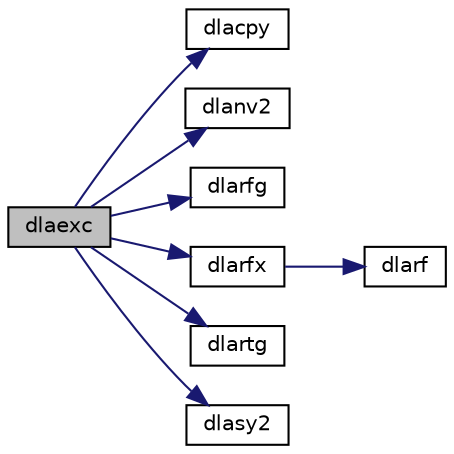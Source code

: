digraph "dlaexc"
{
 // LATEX_PDF_SIZE
  edge [fontname="Helvetica",fontsize="10",labelfontname="Helvetica",labelfontsize="10"];
  node [fontname="Helvetica",fontsize="10",shape=record];
  rankdir="LR";
  Node1 [label="dlaexc",height=0.2,width=0.4,color="black", fillcolor="grey75", style="filled", fontcolor="black",tooltip="DLAEXC swaps adjacent diagonal blocks of a real upper quasi-triangular matrix in Schur canonical form..."];
  Node1 -> Node2 [color="midnightblue",fontsize="10",style="solid",fontname="Helvetica"];
  Node2 [label="dlacpy",height=0.2,width=0.4,color="black", fillcolor="white", style="filled",URL="$dlacpy_8f.html#a7eb8731ffab2734378157c40964bf788",tooltip="DLACPY copies all or part of one two-dimensional array to another."];
  Node1 -> Node3 [color="midnightblue",fontsize="10",style="solid",fontname="Helvetica"];
  Node3 [label="dlanv2",height=0.2,width=0.4,color="black", fillcolor="white", style="filled",URL="$dlanv2_8f.html#a0be048656bc24255a136a80361283e02",tooltip="DLANV2 computes the Schur factorization of a real 2-by-2 nonsymmetric matrix in standard form."];
  Node1 -> Node4 [color="midnightblue",fontsize="10",style="solid",fontname="Helvetica"];
  Node4 [label="dlarfg",height=0.2,width=0.4,color="black", fillcolor="white", style="filled",URL="$dlarfg_8f.html#aabb59655e820b3551af27781bd716143",tooltip="DLARFG generates an elementary reflector (Householder matrix)."];
  Node1 -> Node5 [color="midnightblue",fontsize="10",style="solid",fontname="Helvetica"];
  Node5 [label="dlarfx",height=0.2,width=0.4,color="black", fillcolor="white", style="filled",URL="$dlarfx_8f.html#a30b528e74865e6d94574db1c3b084129",tooltip="DLARFX applies an elementary reflector to a general rectangular matrix, with loop unrolling when the ..."];
  Node5 -> Node6 [color="midnightblue",fontsize="10",style="solid",fontname="Helvetica"];
  Node6 [label="dlarf",height=0.2,width=0.4,color="black", fillcolor="white", style="filled",URL="$dlarf_8f.html#a39a2b39f56ce497b218c5f48339ee712",tooltip="DLARF applies an elementary reflector to a general rectangular matrix."];
  Node1 -> Node7 [color="midnightblue",fontsize="10",style="solid",fontname="Helvetica"];
  Node7 [label="dlartg",height=0.2,width=0.4,color="black", fillcolor="white", style="filled",URL="$dlartg_8f90.html#a86f8f877eaea0386cdc2c3c175d9ea88",tooltip="DLARTG generates a plane rotation with real cosine and real sine."];
  Node1 -> Node8 [color="midnightblue",fontsize="10",style="solid",fontname="Helvetica"];
  Node8 [label="dlasy2",height=0.2,width=0.4,color="black", fillcolor="white", style="filled",URL="$dlasy2_8f.html#af104dd54134c1a4ddb0d573ff9fe6d06",tooltip="DLASY2 solves the Sylvester matrix equation where the matrices are of order 1 or 2."];
}
